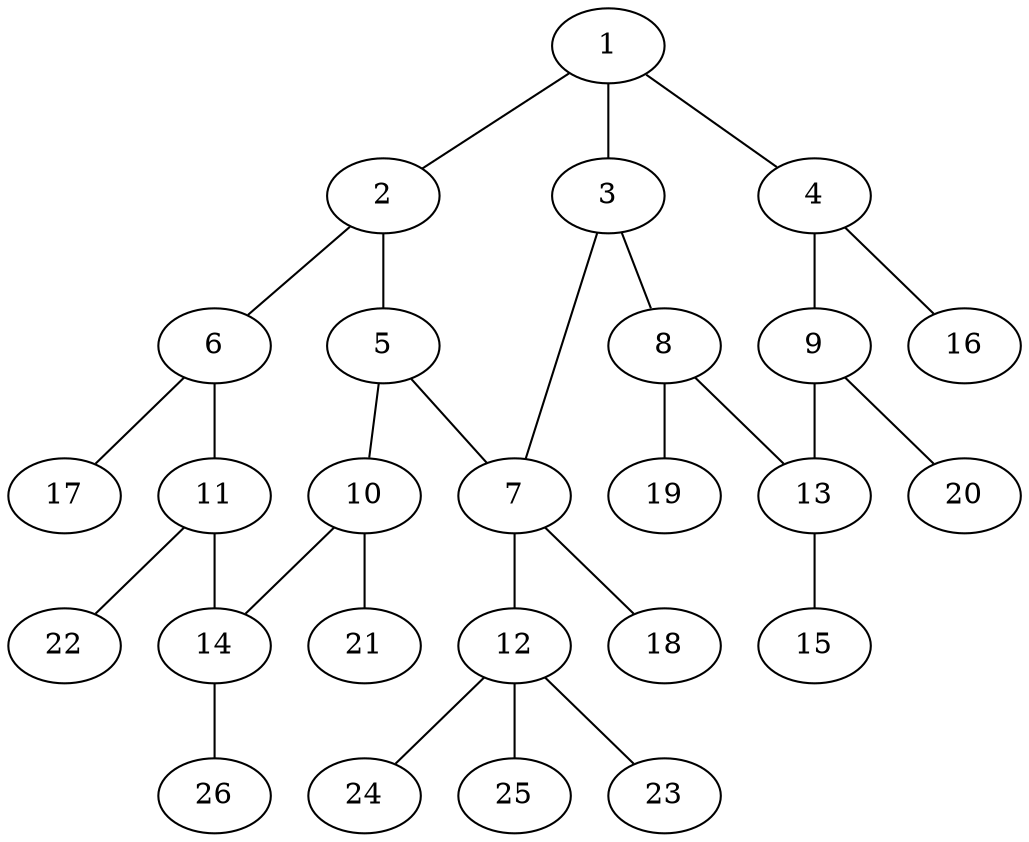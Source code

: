 graph molecule_405 {
	1	 [chem=C];
	2	 [chem=C];
	1 -- 2	 [valence=1];
	3	 [chem=C];
	1 -- 3	 [valence=2];
	4	 [chem=C];
	1 -- 4	 [valence=1];
	5	 [chem=C];
	2 -- 5	 [valence=2];
	6	 [chem=C];
	2 -- 6	 [valence=1];
	7	 [chem=C];
	3 -- 7	 [valence=1];
	8	 [chem=C];
	3 -- 8	 [valence=1];
	9	 [chem=C];
	4 -- 9	 [valence=2];
	16	 [chem=H];
	4 -- 16	 [valence=1];
	5 -- 7	 [valence=1];
	10	 [chem=C];
	5 -- 10	 [valence=1];
	11	 [chem=C];
	6 -- 11	 [valence=2];
	17	 [chem=H];
	6 -- 17	 [valence=1];
	12	 [chem=C];
	7 -- 12	 [valence=1];
	18	 [chem=H];
	7 -- 18	 [valence=1];
	13	 [chem=C];
	8 -- 13	 [valence=2];
	19	 [chem=H];
	8 -- 19	 [valence=1];
	9 -- 13	 [valence=1];
	20	 [chem=H];
	9 -- 20	 [valence=1];
	14	 [chem=C];
	10 -- 14	 [valence=2];
	21	 [chem=H];
	10 -- 21	 [valence=1];
	11 -- 14	 [valence=1];
	22	 [chem=H];
	11 -- 22	 [valence=1];
	23	 [chem=H];
	12 -- 23	 [valence=1];
	24	 [chem=H];
	12 -- 24	 [valence=1];
	25	 [chem=H];
	12 -- 25	 [valence=1];
	15	 [chem=F];
	13 -- 15	 [valence=1];
	26	 [chem=H];
	14 -- 26	 [valence=1];
}
